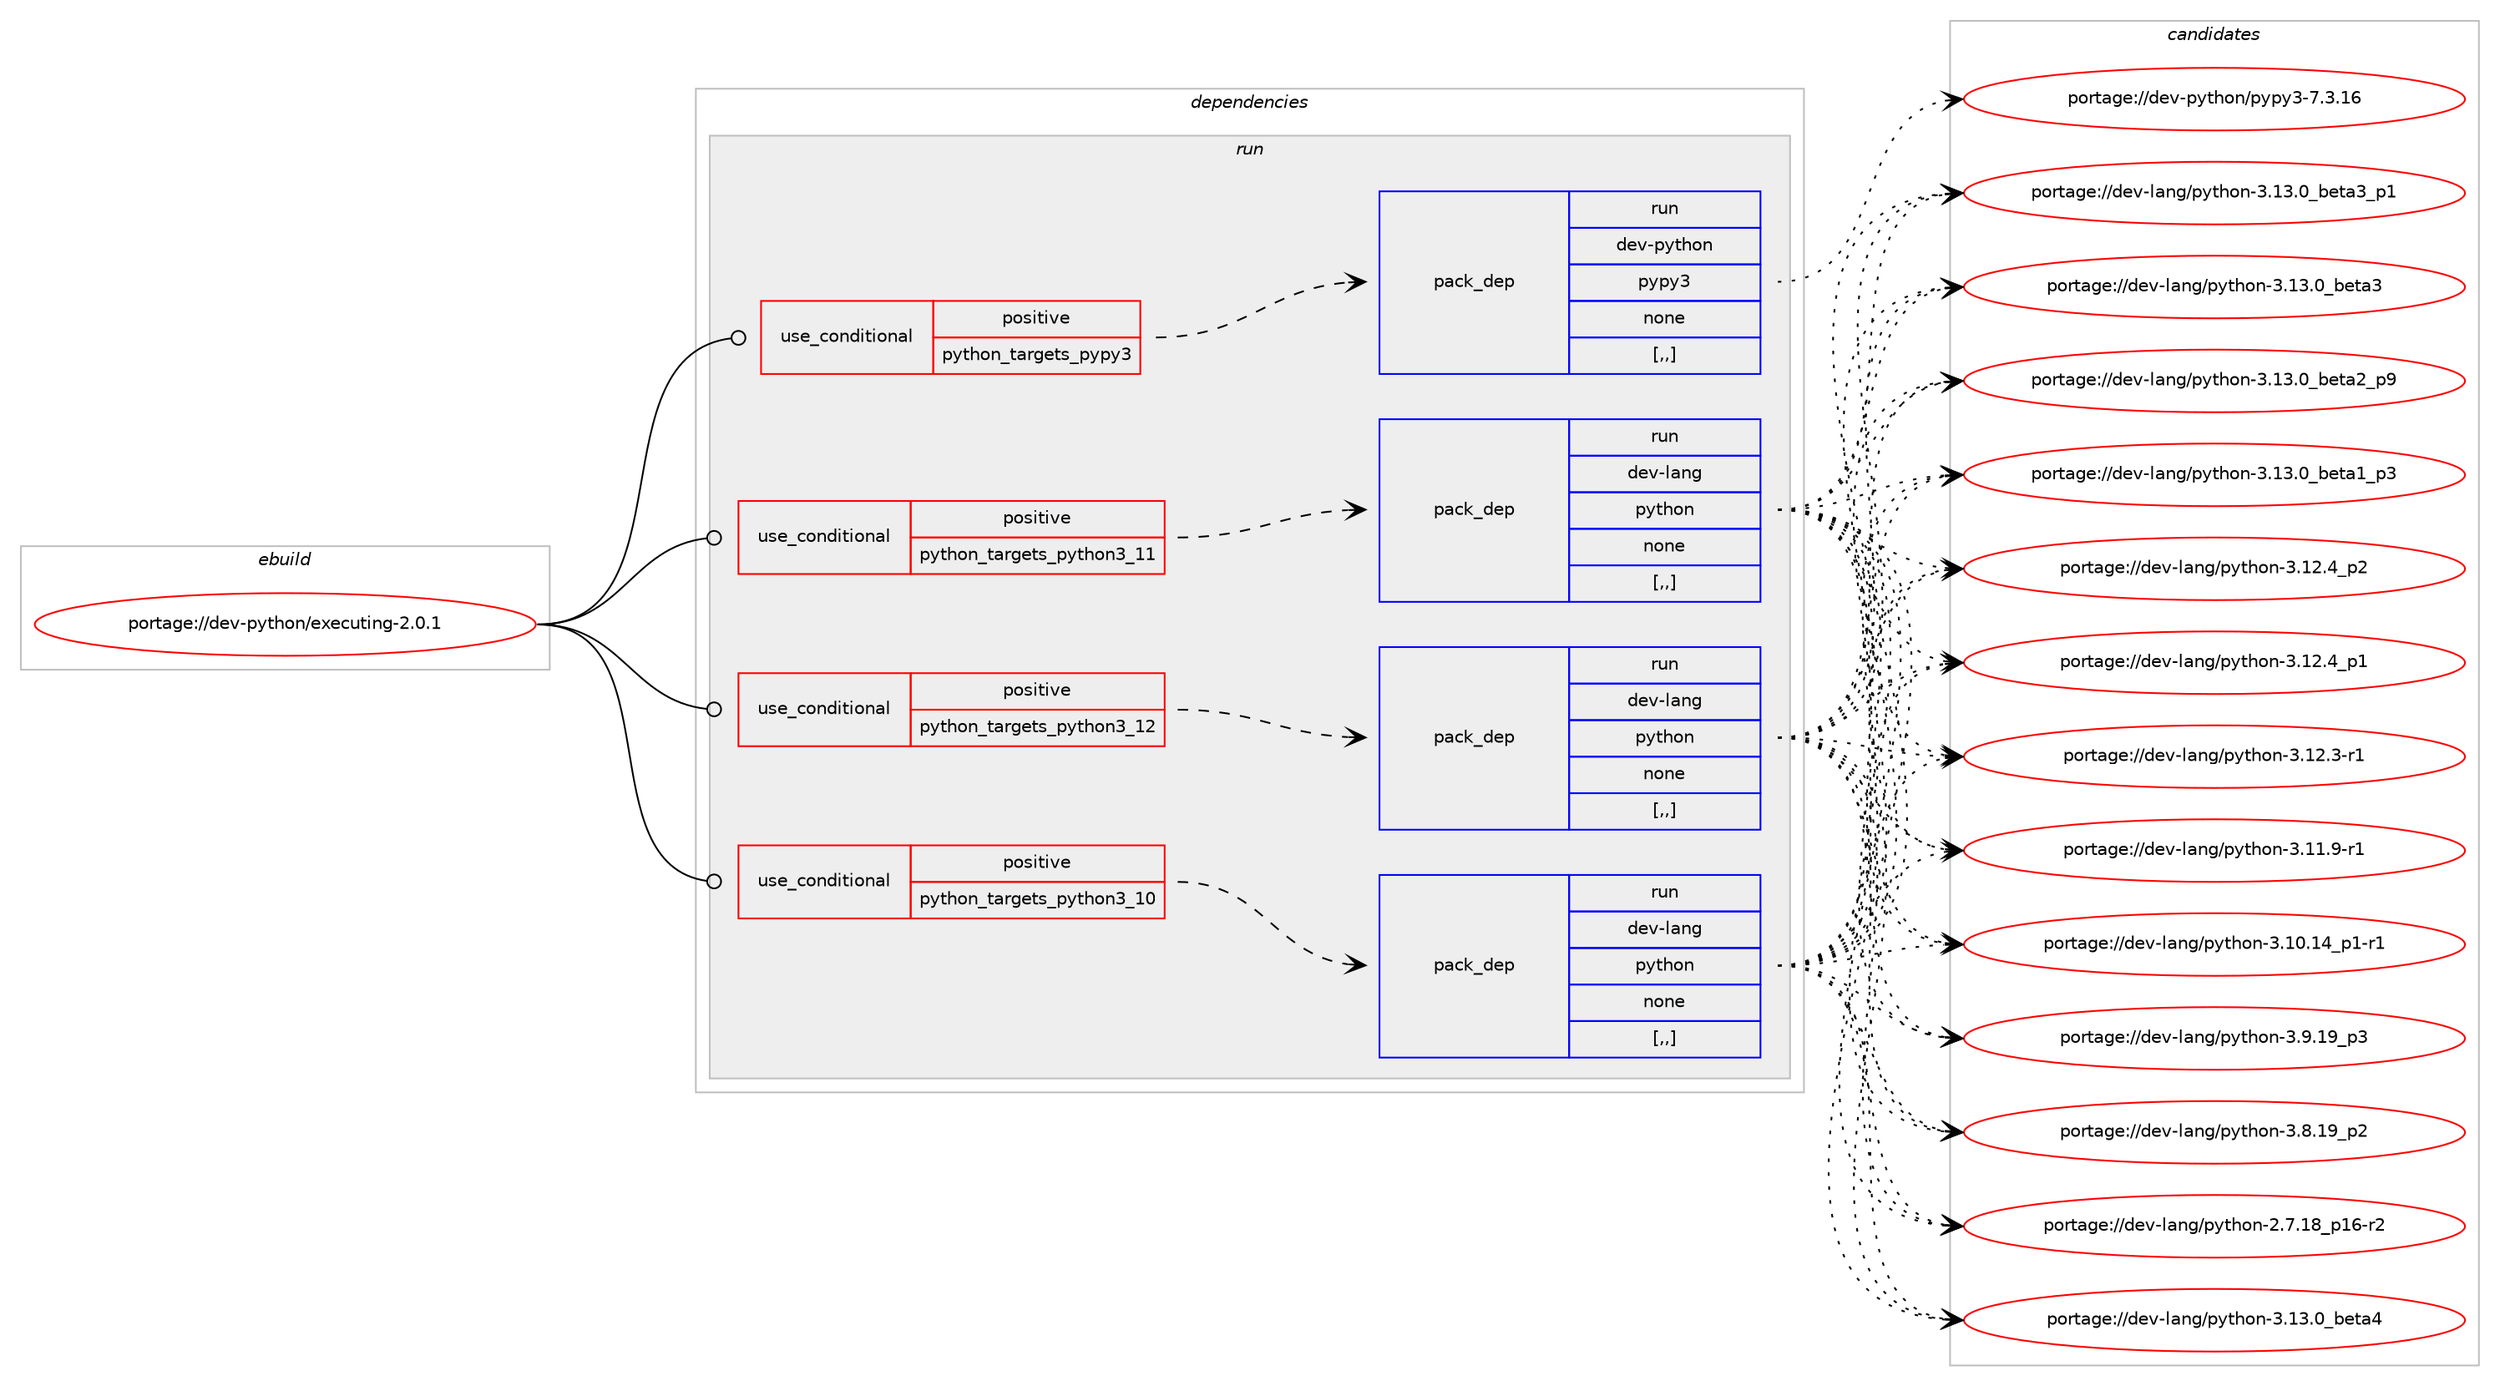 digraph prolog {

# *************
# Graph options
# *************

newrank=true;
concentrate=true;
compound=true;
graph [rankdir=LR,fontname=Helvetica,fontsize=10,ranksep=1.5];#, ranksep=2.5, nodesep=0.2];
edge  [arrowhead=vee];
node  [fontname=Helvetica,fontsize=10];

# **********
# The ebuild
# **********

subgraph cluster_leftcol {
color=gray;
label=<<i>ebuild</i>>;
id [label="portage://dev-python/executing-2.0.1", color=red, width=4, href="../dev-python/executing-2.0.1.svg"];
}

# ****************
# The dependencies
# ****************

subgraph cluster_midcol {
color=gray;
label=<<i>dependencies</i>>;
subgraph cluster_compile {
fillcolor="#eeeeee";
style=filled;
label=<<i>compile</i>>;
}
subgraph cluster_compileandrun {
fillcolor="#eeeeee";
style=filled;
label=<<i>compile and run</i>>;
}
subgraph cluster_run {
fillcolor="#eeeeee";
style=filled;
label=<<i>run</i>>;
subgraph cond32727 {
dependency146279 [label=<<TABLE BORDER="0" CELLBORDER="1" CELLSPACING="0" CELLPADDING="4"><TR><TD ROWSPAN="3" CELLPADDING="10">use_conditional</TD></TR><TR><TD>positive</TD></TR><TR><TD>python_targets_pypy3</TD></TR></TABLE>>, shape=none, color=red];
subgraph pack112304 {
dependency146280 [label=<<TABLE BORDER="0" CELLBORDER="1" CELLSPACING="0" CELLPADDING="4" WIDTH="220"><TR><TD ROWSPAN="6" CELLPADDING="30">pack_dep</TD></TR><TR><TD WIDTH="110">run</TD></TR><TR><TD>dev-python</TD></TR><TR><TD>pypy3</TD></TR><TR><TD>none</TD></TR><TR><TD>[,,]</TD></TR></TABLE>>, shape=none, color=blue];
}
dependency146279:e -> dependency146280:w [weight=20,style="dashed",arrowhead="vee"];
}
id:e -> dependency146279:w [weight=20,style="solid",arrowhead="odot"];
subgraph cond32728 {
dependency146281 [label=<<TABLE BORDER="0" CELLBORDER="1" CELLSPACING="0" CELLPADDING="4"><TR><TD ROWSPAN="3" CELLPADDING="10">use_conditional</TD></TR><TR><TD>positive</TD></TR><TR><TD>python_targets_python3_10</TD></TR></TABLE>>, shape=none, color=red];
subgraph pack112305 {
dependency146282 [label=<<TABLE BORDER="0" CELLBORDER="1" CELLSPACING="0" CELLPADDING="4" WIDTH="220"><TR><TD ROWSPAN="6" CELLPADDING="30">pack_dep</TD></TR><TR><TD WIDTH="110">run</TD></TR><TR><TD>dev-lang</TD></TR><TR><TD>python</TD></TR><TR><TD>none</TD></TR><TR><TD>[,,]</TD></TR></TABLE>>, shape=none, color=blue];
}
dependency146281:e -> dependency146282:w [weight=20,style="dashed",arrowhead="vee"];
}
id:e -> dependency146281:w [weight=20,style="solid",arrowhead="odot"];
subgraph cond32729 {
dependency146283 [label=<<TABLE BORDER="0" CELLBORDER="1" CELLSPACING="0" CELLPADDING="4"><TR><TD ROWSPAN="3" CELLPADDING="10">use_conditional</TD></TR><TR><TD>positive</TD></TR><TR><TD>python_targets_python3_11</TD></TR></TABLE>>, shape=none, color=red];
subgraph pack112306 {
dependency146284 [label=<<TABLE BORDER="0" CELLBORDER="1" CELLSPACING="0" CELLPADDING="4" WIDTH="220"><TR><TD ROWSPAN="6" CELLPADDING="30">pack_dep</TD></TR><TR><TD WIDTH="110">run</TD></TR><TR><TD>dev-lang</TD></TR><TR><TD>python</TD></TR><TR><TD>none</TD></TR><TR><TD>[,,]</TD></TR></TABLE>>, shape=none, color=blue];
}
dependency146283:e -> dependency146284:w [weight=20,style="dashed",arrowhead="vee"];
}
id:e -> dependency146283:w [weight=20,style="solid",arrowhead="odot"];
subgraph cond32730 {
dependency146285 [label=<<TABLE BORDER="0" CELLBORDER="1" CELLSPACING="0" CELLPADDING="4"><TR><TD ROWSPAN="3" CELLPADDING="10">use_conditional</TD></TR><TR><TD>positive</TD></TR><TR><TD>python_targets_python3_12</TD></TR></TABLE>>, shape=none, color=red];
subgraph pack112307 {
dependency146286 [label=<<TABLE BORDER="0" CELLBORDER="1" CELLSPACING="0" CELLPADDING="4" WIDTH="220"><TR><TD ROWSPAN="6" CELLPADDING="30">pack_dep</TD></TR><TR><TD WIDTH="110">run</TD></TR><TR><TD>dev-lang</TD></TR><TR><TD>python</TD></TR><TR><TD>none</TD></TR><TR><TD>[,,]</TD></TR></TABLE>>, shape=none, color=blue];
}
dependency146285:e -> dependency146286:w [weight=20,style="dashed",arrowhead="vee"];
}
id:e -> dependency146285:w [weight=20,style="solid",arrowhead="odot"];
}
}

# **************
# The candidates
# **************

subgraph cluster_choices {
rank=same;
color=gray;
label=<<i>candidates</i>>;

subgraph choice112304 {
color=black;
nodesep=1;
choice10010111845112121116104111110471121211121215145554651464954 [label="portage://dev-python/pypy3-7.3.16", color=red, width=4,href="../dev-python/pypy3-7.3.16.svg"];
dependency146280:e -> choice10010111845112121116104111110471121211121215145554651464954:w [style=dotted,weight="100"];
}
subgraph choice112305 {
color=black;
nodesep=1;
choice1001011184510897110103471121211161041111104551464951464895981011169752 [label="portage://dev-lang/python-3.13.0_beta4", color=red, width=4,href="../dev-lang/python-3.13.0_beta4.svg"];
choice10010111845108971101034711212111610411111045514649514648959810111697519511249 [label="portage://dev-lang/python-3.13.0_beta3_p1", color=red, width=4,href="../dev-lang/python-3.13.0_beta3_p1.svg"];
choice1001011184510897110103471121211161041111104551464951464895981011169751 [label="portage://dev-lang/python-3.13.0_beta3", color=red, width=4,href="../dev-lang/python-3.13.0_beta3.svg"];
choice10010111845108971101034711212111610411111045514649514648959810111697509511257 [label="portage://dev-lang/python-3.13.0_beta2_p9", color=red, width=4,href="../dev-lang/python-3.13.0_beta2_p9.svg"];
choice10010111845108971101034711212111610411111045514649514648959810111697499511251 [label="portage://dev-lang/python-3.13.0_beta1_p3", color=red, width=4,href="../dev-lang/python-3.13.0_beta1_p3.svg"];
choice100101118451089711010347112121116104111110455146495046529511250 [label="portage://dev-lang/python-3.12.4_p2", color=red, width=4,href="../dev-lang/python-3.12.4_p2.svg"];
choice100101118451089711010347112121116104111110455146495046529511249 [label="portage://dev-lang/python-3.12.4_p1", color=red, width=4,href="../dev-lang/python-3.12.4_p1.svg"];
choice100101118451089711010347112121116104111110455146495046514511449 [label="portage://dev-lang/python-3.12.3-r1", color=red, width=4,href="../dev-lang/python-3.12.3-r1.svg"];
choice100101118451089711010347112121116104111110455146494946574511449 [label="portage://dev-lang/python-3.11.9-r1", color=red, width=4,href="../dev-lang/python-3.11.9-r1.svg"];
choice100101118451089711010347112121116104111110455146494846495295112494511449 [label="portage://dev-lang/python-3.10.14_p1-r1", color=red, width=4,href="../dev-lang/python-3.10.14_p1-r1.svg"];
choice100101118451089711010347112121116104111110455146574649579511251 [label="portage://dev-lang/python-3.9.19_p3", color=red, width=4,href="../dev-lang/python-3.9.19_p3.svg"];
choice100101118451089711010347112121116104111110455146564649579511250 [label="portage://dev-lang/python-3.8.19_p2", color=red, width=4,href="../dev-lang/python-3.8.19_p2.svg"];
choice100101118451089711010347112121116104111110455046554649569511249544511450 [label="portage://dev-lang/python-2.7.18_p16-r2", color=red, width=4,href="../dev-lang/python-2.7.18_p16-r2.svg"];
dependency146282:e -> choice1001011184510897110103471121211161041111104551464951464895981011169752:w [style=dotted,weight="100"];
dependency146282:e -> choice10010111845108971101034711212111610411111045514649514648959810111697519511249:w [style=dotted,weight="100"];
dependency146282:e -> choice1001011184510897110103471121211161041111104551464951464895981011169751:w [style=dotted,weight="100"];
dependency146282:e -> choice10010111845108971101034711212111610411111045514649514648959810111697509511257:w [style=dotted,weight="100"];
dependency146282:e -> choice10010111845108971101034711212111610411111045514649514648959810111697499511251:w [style=dotted,weight="100"];
dependency146282:e -> choice100101118451089711010347112121116104111110455146495046529511250:w [style=dotted,weight="100"];
dependency146282:e -> choice100101118451089711010347112121116104111110455146495046529511249:w [style=dotted,weight="100"];
dependency146282:e -> choice100101118451089711010347112121116104111110455146495046514511449:w [style=dotted,weight="100"];
dependency146282:e -> choice100101118451089711010347112121116104111110455146494946574511449:w [style=dotted,weight="100"];
dependency146282:e -> choice100101118451089711010347112121116104111110455146494846495295112494511449:w [style=dotted,weight="100"];
dependency146282:e -> choice100101118451089711010347112121116104111110455146574649579511251:w [style=dotted,weight="100"];
dependency146282:e -> choice100101118451089711010347112121116104111110455146564649579511250:w [style=dotted,weight="100"];
dependency146282:e -> choice100101118451089711010347112121116104111110455046554649569511249544511450:w [style=dotted,weight="100"];
}
subgraph choice112306 {
color=black;
nodesep=1;
choice1001011184510897110103471121211161041111104551464951464895981011169752 [label="portage://dev-lang/python-3.13.0_beta4", color=red, width=4,href="../dev-lang/python-3.13.0_beta4.svg"];
choice10010111845108971101034711212111610411111045514649514648959810111697519511249 [label="portage://dev-lang/python-3.13.0_beta3_p1", color=red, width=4,href="../dev-lang/python-3.13.0_beta3_p1.svg"];
choice1001011184510897110103471121211161041111104551464951464895981011169751 [label="portage://dev-lang/python-3.13.0_beta3", color=red, width=4,href="../dev-lang/python-3.13.0_beta3.svg"];
choice10010111845108971101034711212111610411111045514649514648959810111697509511257 [label="portage://dev-lang/python-3.13.0_beta2_p9", color=red, width=4,href="../dev-lang/python-3.13.0_beta2_p9.svg"];
choice10010111845108971101034711212111610411111045514649514648959810111697499511251 [label="portage://dev-lang/python-3.13.0_beta1_p3", color=red, width=4,href="../dev-lang/python-3.13.0_beta1_p3.svg"];
choice100101118451089711010347112121116104111110455146495046529511250 [label="portage://dev-lang/python-3.12.4_p2", color=red, width=4,href="../dev-lang/python-3.12.4_p2.svg"];
choice100101118451089711010347112121116104111110455146495046529511249 [label="portage://dev-lang/python-3.12.4_p1", color=red, width=4,href="../dev-lang/python-3.12.4_p1.svg"];
choice100101118451089711010347112121116104111110455146495046514511449 [label="portage://dev-lang/python-3.12.3-r1", color=red, width=4,href="../dev-lang/python-3.12.3-r1.svg"];
choice100101118451089711010347112121116104111110455146494946574511449 [label="portage://dev-lang/python-3.11.9-r1", color=red, width=4,href="../dev-lang/python-3.11.9-r1.svg"];
choice100101118451089711010347112121116104111110455146494846495295112494511449 [label="portage://dev-lang/python-3.10.14_p1-r1", color=red, width=4,href="../dev-lang/python-3.10.14_p1-r1.svg"];
choice100101118451089711010347112121116104111110455146574649579511251 [label="portage://dev-lang/python-3.9.19_p3", color=red, width=4,href="../dev-lang/python-3.9.19_p3.svg"];
choice100101118451089711010347112121116104111110455146564649579511250 [label="portage://dev-lang/python-3.8.19_p2", color=red, width=4,href="../dev-lang/python-3.8.19_p2.svg"];
choice100101118451089711010347112121116104111110455046554649569511249544511450 [label="portage://dev-lang/python-2.7.18_p16-r2", color=red, width=4,href="../dev-lang/python-2.7.18_p16-r2.svg"];
dependency146284:e -> choice1001011184510897110103471121211161041111104551464951464895981011169752:w [style=dotted,weight="100"];
dependency146284:e -> choice10010111845108971101034711212111610411111045514649514648959810111697519511249:w [style=dotted,weight="100"];
dependency146284:e -> choice1001011184510897110103471121211161041111104551464951464895981011169751:w [style=dotted,weight="100"];
dependency146284:e -> choice10010111845108971101034711212111610411111045514649514648959810111697509511257:w [style=dotted,weight="100"];
dependency146284:e -> choice10010111845108971101034711212111610411111045514649514648959810111697499511251:w [style=dotted,weight="100"];
dependency146284:e -> choice100101118451089711010347112121116104111110455146495046529511250:w [style=dotted,weight="100"];
dependency146284:e -> choice100101118451089711010347112121116104111110455146495046529511249:w [style=dotted,weight="100"];
dependency146284:e -> choice100101118451089711010347112121116104111110455146495046514511449:w [style=dotted,weight="100"];
dependency146284:e -> choice100101118451089711010347112121116104111110455146494946574511449:w [style=dotted,weight="100"];
dependency146284:e -> choice100101118451089711010347112121116104111110455146494846495295112494511449:w [style=dotted,weight="100"];
dependency146284:e -> choice100101118451089711010347112121116104111110455146574649579511251:w [style=dotted,weight="100"];
dependency146284:e -> choice100101118451089711010347112121116104111110455146564649579511250:w [style=dotted,weight="100"];
dependency146284:e -> choice100101118451089711010347112121116104111110455046554649569511249544511450:w [style=dotted,weight="100"];
}
subgraph choice112307 {
color=black;
nodesep=1;
choice1001011184510897110103471121211161041111104551464951464895981011169752 [label="portage://dev-lang/python-3.13.0_beta4", color=red, width=4,href="../dev-lang/python-3.13.0_beta4.svg"];
choice10010111845108971101034711212111610411111045514649514648959810111697519511249 [label="portage://dev-lang/python-3.13.0_beta3_p1", color=red, width=4,href="../dev-lang/python-3.13.0_beta3_p1.svg"];
choice1001011184510897110103471121211161041111104551464951464895981011169751 [label="portage://dev-lang/python-3.13.0_beta3", color=red, width=4,href="../dev-lang/python-3.13.0_beta3.svg"];
choice10010111845108971101034711212111610411111045514649514648959810111697509511257 [label="portage://dev-lang/python-3.13.0_beta2_p9", color=red, width=4,href="../dev-lang/python-3.13.0_beta2_p9.svg"];
choice10010111845108971101034711212111610411111045514649514648959810111697499511251 [label="portage://dev-lang/python-3.13.0_beta1_p3", color=red, width=4,href="../dev-lang/python-3.13.0_beta1_p3.svg"];
choice100101118451089711010347112121116104111110455146495046529511250 [label="portage://dev-lang/python-3.12.4_p2", color=red, width=4,href="../dev-lang/python-3.12.4_p2.svg"];
choice100101118451089711010347112121116104111110455146495046529511249 [label="portage://dev-lang/python-3.12.4_p1", color=red, width=4,href="../dev-lang/python-3.12.4_p1.svg"];
choice100101118451089711010347112121116104111110455146495046514511449 [label="portage://dev-lang/python-3.12.3-r1", color=red, width=4,href="../dev-lang/python-3.12.3-r1.svg"];
choice100101118451089711010347112121116104111110455146494946574511449 [label="portage://dev-lang/python-3.11.9-r1", color=red, width=4,href="../dev-lang/python-3.11.9-r1.svg"];
choice100101118451089711010347112121116104111110455146494846495295112494511449 [label="portage://dev-lang/python-3.10.14_p1-r1", color=red, width=4,href="../dev-lang/python-3.10.14_p1-r1.svg"];
choice100101118451089711010347112121116104111110455146574649579511251 [label="portage://dev-lang/python-3.9.19_p3", color=red, width=4,href="../dev-lang/python-3.9.19_p3.svg"];
choice100101118451089711010347112121116104111110455146564649579511250 [label="portage://dev-lang/python-3.8.19_p2", color=red, width=4,href="../dev-lang/python-3.8.19_p2.svg"];
choice100101118451089711010347112121116104111110455046554649569511249544511450 [label="portage://dev-lang/python-2.7.18_p16-r2", color=red, width=4,href="../dev-lang/python-2.7.18_p16-r2.svg"];
dependency146286:e -> choice1001011184510897110103471121211161041111104551464951464895981011169752:w [style=dotted,weight="100"];
dependency146286:e -> choice10010111845108971101034711212111610411111045514649514648959810111697519511249:w [style=dotted,weight="100"];
dependency146286:e -> choice1001011184510897110103471121211161041111104551464951464895981011169751:w [style=dotted,weight="100"];
dependency146286:e -> choice10010111845108971101034711212111610411111045514649514648959810111697509511257:w [style=dotted,weight="100"];
dependency146286:e -> choice10010111845108971101034711212111610411111045514649514648959810111697499511251:w [style=dotted,weight="100"];
dependency146286:e -> choice100101118451089711010347112121116104111110455146495046529511250:w [style=dotted,weight="100"];
dependency146286:e -> choice100101118451089711010347112121116104111110455146495046529511249:w [style=dotted,weight="100"];
dependency146286:e -> choice100101118451089711010347112121116104111110455146495046514511449:w [style=dotted,weight="100"];
dependency146286:e -> choice100101118451089711010347112121116104111110455146494946574511449:w [style=dotted,weight="100"];
dependency146286:e -> choice100101118451089711010347112121116104111110455146494846495295112494511449:w [style=dotted,weight="100"];
dependency146286:e -> choice100101118451089711010347112121116104111110455146574649579511251:w [style=dotted,weight="100"];
dependency146286:e -> choice100101118451089711010347112121116104111110455146564649579511250:w [style=dotted,weight="100"];
dependency146286:e -> choice100101118451089711010347112121116104111110455046554649569511249544511450:w [style=dotted,weight="100"];
}
}

}
